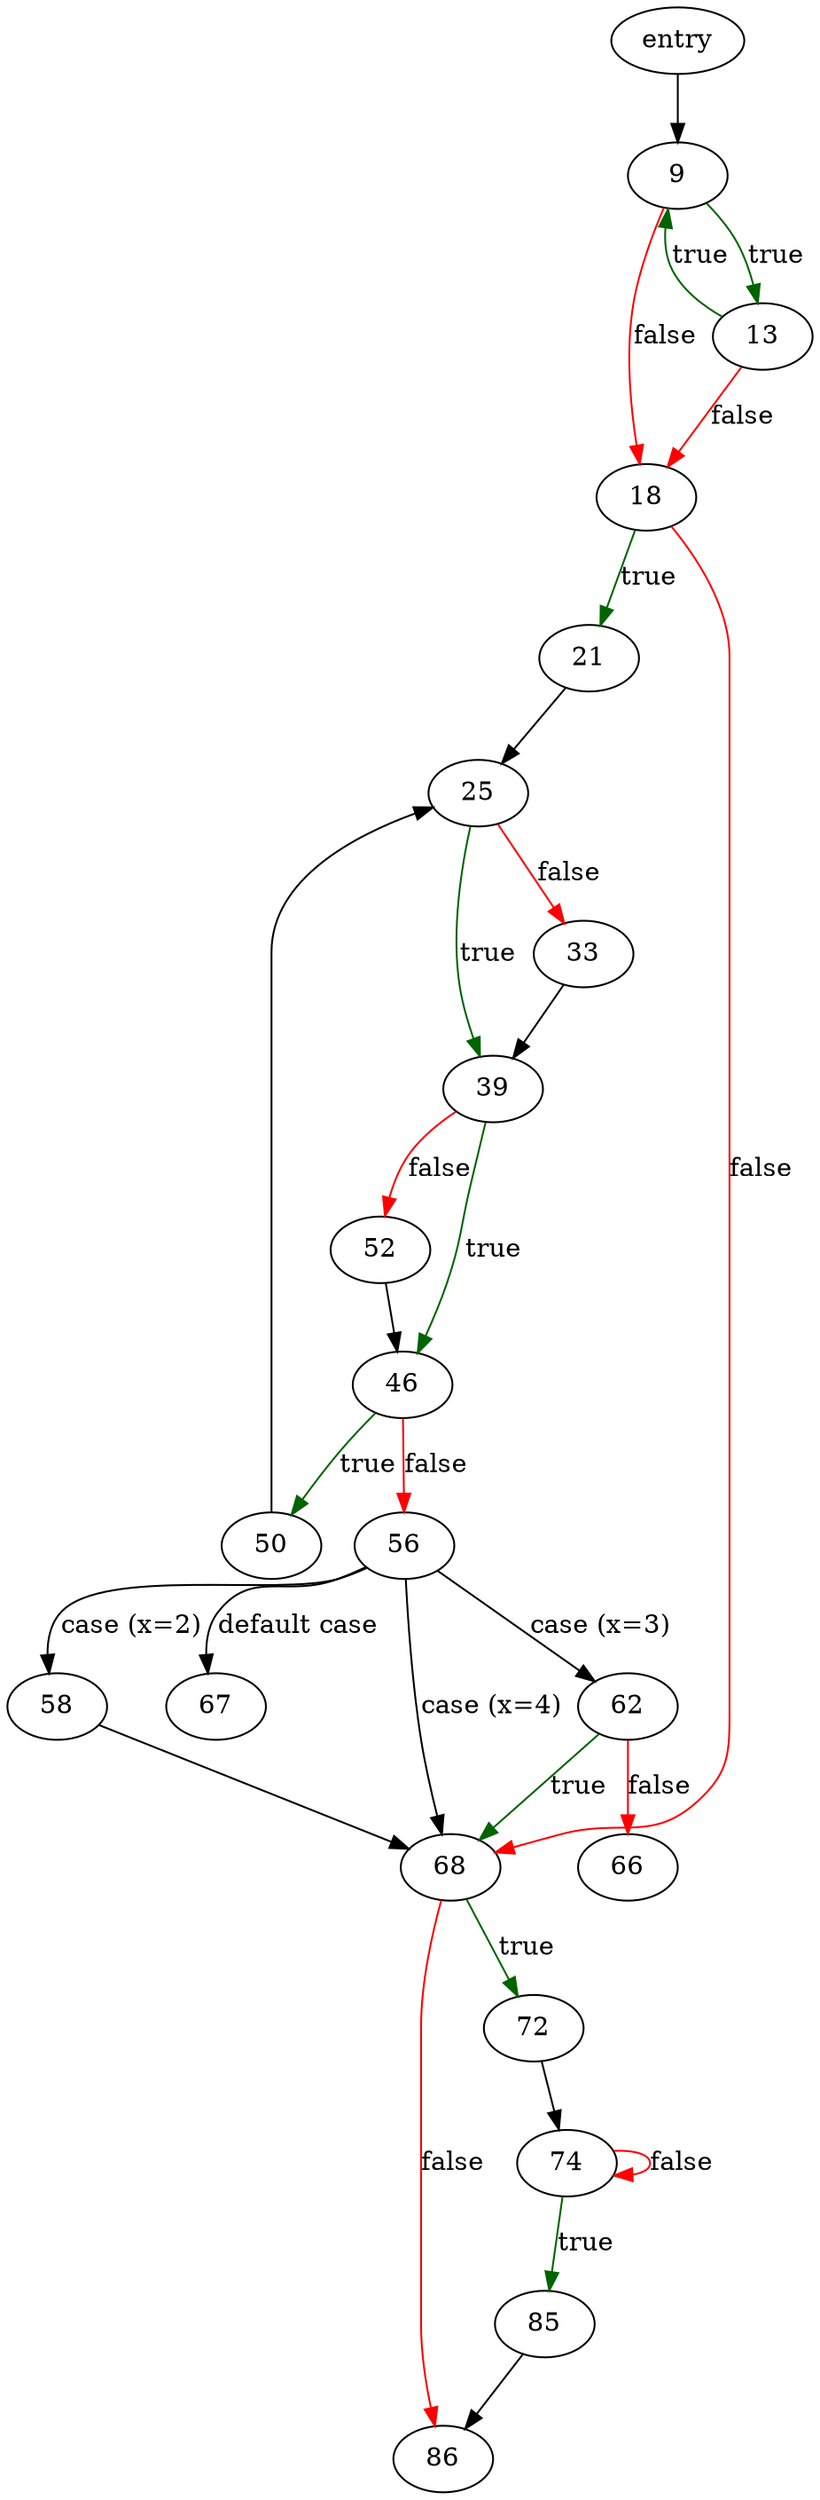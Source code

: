 digraph "savewd_process_files" {
	// Node definitions.
	4 [label=entry];
	9;
	13;
	18;
	21;
	25;
	33;
	39;
	46;
	50;
	52;
	56;
	58;
	62;
	66;
	67;
	68;
	72;
	74;
	85;
	86;

	// Edge definitions.
	4 -> 9;
	9 -> 13 [
		color=darkgreen
		label=true
	];
	9 -> 18 [
		color=red
		label=false
	];
	13 -> 9 [
		color=darkgreen
		label=true
	];
	13 -> 18 [
		color=red
		label=false
	];
	18 -> 21 [
		color=darkgreen
		label=true
	];
	18 -> 68 [
		color=red
		label=false
	];
	21 -> 25;
	25 -> 33 [
		color=red
		label=false
	];
	25 -> 39 [
		color=darkgreen
		label=true
	];
	33 -> 39;
	39 -> 46 [
		color=darkgreen
		label=true
	];
	39 -> 52 [
		color=red
		label=false
	];
	46 -> 50 [
		color=darkgreen
		label=true
	];
	46 -> 56 [
		color=red
		label=false
	];
	50 -> 25;
	52 -> 46;
	56 -> 58 [label="case (x=2)"];
	56 -> 62 [label="case (x=3)"];
	56 -> 67 [label="default case"];
	56 -> 68 [label="case (x=4)"];
	58 -> 68;
	62 -> 66 [
		color=red
		label=false
	];
	62 -> 68 [
		color=darkgreen
		label=true
	];
	68 -> 72 [
		color=darkgreen
		label=true
	];
	68 -> 86 [
		color=red
		label=false
	];
	72 -> 74;
	74 -> 74 [
		color=red
		label=false
	];
	74 -> 85 [
		color=darkgreen
		label=true
	];
	85 -> 86;
}
